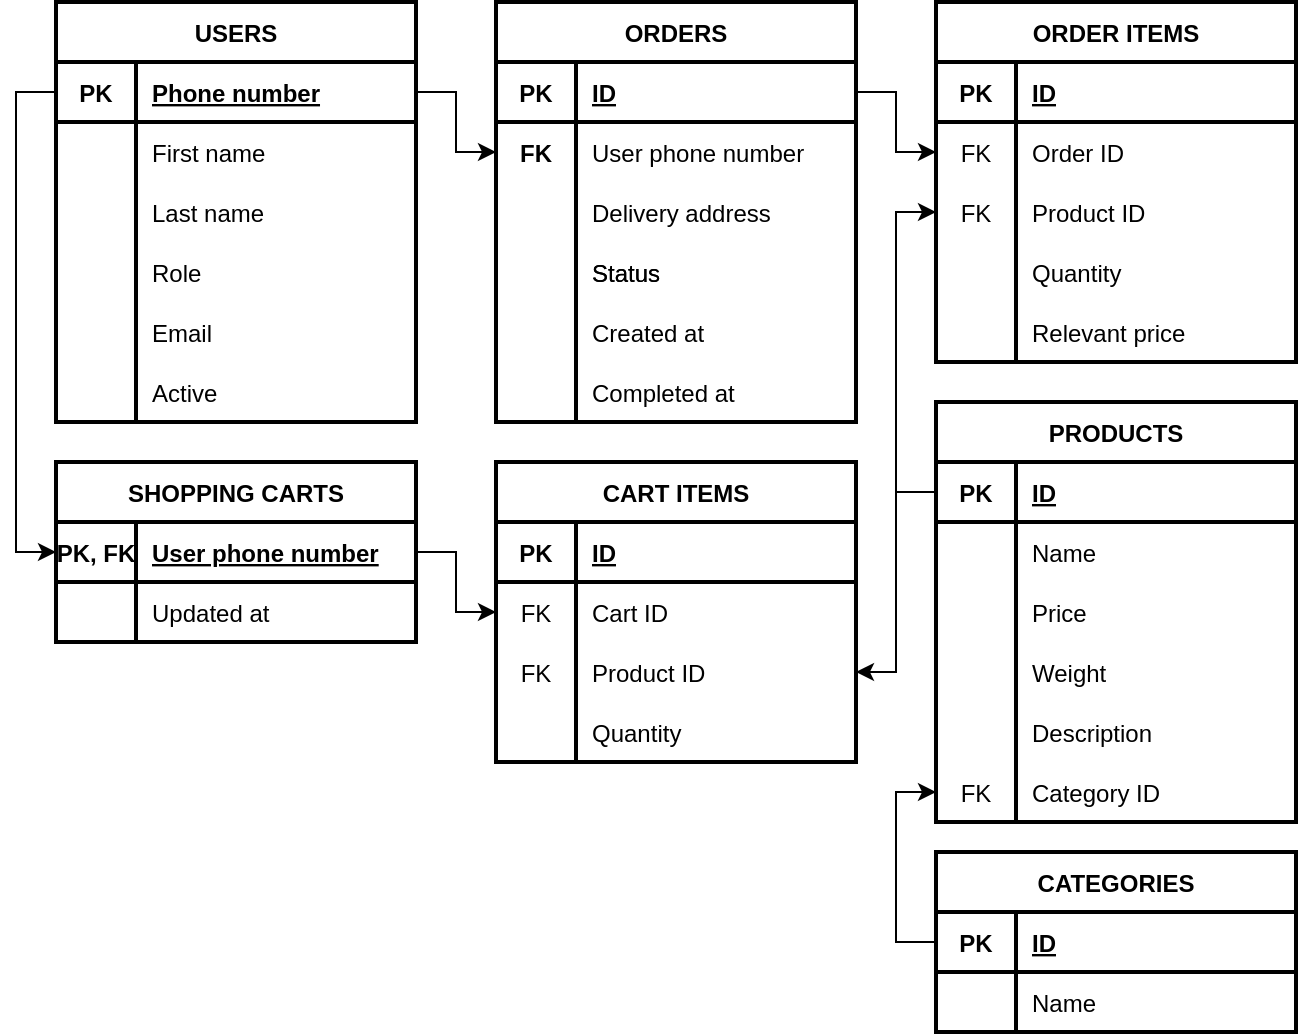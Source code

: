 <mxfile version="25.0.3">
  <diagram id="C5RBs43oDa-KdzZeNtuy" name="Page-1">
    <mxGraphModel dx="1151" dy="603" grid="1" gridSize="10" guides="1" tooltips="1" connect="1" arrows="1" fold="1" page="1" pageScale="1" pageWidth="827" pageHeight="1169" math="0" shadow="0">
      <root>
        <mxCell id="WIyWlLk6GJQsqaUBKTNV-0" />
        <mxCell id="WIyWlLk6GJQsqaUBKTNV-1" parent="WIyWlLk6GJQsqaUBKTNV-0" />
        <mxCell id="_5RlI04zZGL5VKIlN3W0-63" value="PRODUCTS" style="shape=table;startSize=30;container=1;collapsible=1;childLayout=tableLayout;fixedRows=1;rowLines=0;fontStyle=1;align=center;resizeLast=1;strokeWidth=2;" parent="WIyWlLk6GJQsqaUBKTNV-1" vertex="1">
          <mxGeometry x="540" y="360" width="180" height="210" as="geometry" />
        </mxCell>
        <mxCell id="_5RlI04zZGL5VKIlN3W0-64" value="" style="shape=tableRow;horizontal=0;startSize=0;swimlaneHead=0;swimlaneBody=0;fillColor=none;collapsible=0;dropTarget=0;points=[[0,0.5],[1,0.5]];portConstraint=eastwest;top=0;left=0;right=0;bottom=1;strokeWidth=2;" parent="_5RlI04zZGL5VKIlN3W0-63" vertex="1">
          <mxGeometry y="30" width="180" height="30" as="geometry" />
        </mxCell>
        <mxCell id="_5RlI04zZGL5VKIlN3W0-65" value="PK" style="shape=partialRectangle;connectable=0;fillColor=none;top=0;left=0;bottom=0;right=0;fontStyle=1;overflow=hidden;strokeWidth=2;" parent="_5RlI04zZGL5VKIlN3W0-64" vertex="1">
          <mxGeometry width="40" height="30" as="geometry">
            <mxRectangle width="40" height="30" as="alternateBounds" />
          </mxGeometry>
        </mxCell>
        <mxCell id="_5RlI04zZGL5VKIlN3W0-66" value="ID" style="shape=partialRectangle;connectable=0;fillColor=none;top=0;left=0;bottom=0;right=0;align=left;spacingLeft=6;fontStyle=5;overflow=hidden;strokeWidth=2;" parent="_5RlI04zZGL5VKIlN3W0-64" vertex="1">
          <mxGeometry x="40" width="140" height="30" as="geometry">
            <mxRectangle width="140" height="30" as="alternateBounds" />
          </mxGeometry>
        </mxCell>
        <mxCell id="_5RlI04zZGL5VKIlN3W0-67" value="" style="shape=tableRow;horizontal=0;startSize=0;swimlaneHead=0;swimlaneBody=0;fillColor=none;collapsible=0;dropTarget=0;points=[[0,0.5],[1,0.5]];portConstraint=eastwest;top=0;left=0;right=0;bottom=0;strokeWidth=2;" parent="_5RlI04zZGL5VKIlN3W0-63" vertex="1">
          <mxGeometry y="60" width="180" height="30" as="geometry" />
        </mxCell>
        <mxCell id="_5RlI04zZGL5VKIlN3W0-68" value="" style="shape=partialRectangle;connectable=0;fillColor=none;top=0;left=0;bottom=0;right=0;editable=1;overflow=hidden;strokeWidth=2;" parent="_5RlI04zZGL5VKIlN3W0-67" vertex="1">
          <mxGeometry width="40" height="30" as="geometry">
            <mxRectangle width="40" height="30" as="alternateBounds" />
          </mxGeometry>
        </mxCell>
        <mxCell id="_5RlI04zZGL5VKIlN3W0-69" value="Name" style="shape=partialRectangle;connectable=0;fillColor=none;top=0;left=0;bottom=0;right=0;align=left;spacingLeft=6;overflow=hidden;strokeWidth=2;" parent="_5RlI04zZGL5VKIlN3W0-67" vertex="1">
          <mxGeometry x="40" width="140" height="30" as="geometry">
            <mxRectangle width="140" height="30" as="alternateBounds" />
          </mxGeometry>
        </mxCell>
        <mxCell id="_5RlI04zZGL5VKIlN3W0-70" value="" style="shape=tableRow;horizontal=0;startSize=0;swimlaneHead=0;swimlaneBody=0;fillColor=none;collapsible=0;dropTarget=0;points=[[0,0.5],[1,0.5]];portConstraint=eastwest;top=0;left=0;right=0;bottom=0;strokeWidth=2;" parent="_5RlI04zZGL5VKIlN3W0-63" vertex="1">
          <mxGeometry y="90" width="180" height="30" as="geometry" />
        </mxCell>
        <mxCell id="_5RlI04zZGL5VKIlN3W0-71" value="" style="shape=partialRectangle;connectable=0;fillColor=none;top=0;left=0;bottom=0;right=0;editable=1;overflow=hidden;strokeWidth=2;" parent="_5RlI04zZGL5VKIlN3W0-70" vertex="1">
          <mxGeometry width="40" height="30" as="geometry">
            <mxRectangle width="40" height="30" as="alternateBounds" />
          </mxGeometry>
        </mxCell>
        <mxCell id="_5RlI04zZGL5VKIlN3W0-72" value="Price" style="shape=partialRectangle;connectable=0;fillColor=none;top=0;left=0;bottom=0;right=0;align=left;spacingLeft=6;overflow=hidden;strokeWidth=2;" parent="_5RlI04zZGL5VKIlN3W0-70" vertex="1">
          <mxGeometry x="40" width="140" height="30" as="geometry">
            <mxRectangle width="140" height="30" as="alternateBounds" />
          </mxGeometry>
        </mxCell>
        <mxCell id="_5RlI04zZGL5VKIlN3W0-73" value="" style="shape=tableRow;horizontal=0;startSize=0;swimlaneHead=0;swimlaneBody=0;fillColor=none;collapsible=0;dropTarget=0;points=[[0,0.5],[1,0.5]];portConstraint=eastwest;top=0;left=0;right=0;bottom=0;strokeWidth=2;" parent="_5RlI04zZGL5VKIlN3W0-63" vertex="1">
          <mxGeometry y="120" width="180" height="30" as="geometry" />
        </mxCell>
        <mxCell id="_5RlI04zZGL5VKIlN3W0-74" value="" style="shape=partialRectangle;connectable=0;fillColor=none;top=0;left=0;bottom=0;right=0;editable=1;overflow=hidden;strokeWidth=2;" parent="_5RlI04zZGL5VKIlN3W0-73" vertex="1">
          <mxGeometry width="40" height="30" as="geometry">
            <mxRectangle width="40" height="30" as="alternateBounds" />
          </mxGeometry>
        </mxCell>
        <mxCell id="_5RlI04zZGL5VKIlN3W0-75" value="Weight" style="shape=partialRectangle;connectable=0;fillColor=none;top=0;left=0;bottom=0;right=0;align=left;spacingLeft=6;overflow=hidden;strokeWidth=2;" parent="_5RlI04zZGL5VKIlN3W0-73" vertex="1">
          <mxGeometry x="40" width="140" height="30" as="geometry">
            <mxRectangle width="140" height="30" as="alternateBounds" />
          </mxGeometry>
        </mxCell>
        <mxCell id="uoMAQ2zKJHf2iqzZftDu-25" value="" style="shape=tableRow;horizontal=0;startSize=0;swimlaneHead=0;swimlaneBody=0;fillColor=none;collapsible=0;dropTarget=0;points=[[0,0.5],[1,0.5]];portConstraint=eastwest;top=0;left=0;right=0;bottom=0;strokeWidth=2;" vertex="1" parent="_5RlI04zZGL5VKIlN3W0-63">
          <mxGeometry y="150" width="180" height="30" as="geometry" />
        </mxCell>
        <mxCell id="uoMAQ2zKJHf2iqzZftDu-26" value="" style="shape=partialRectangle;connectable=0;fillColor=none;top=0;left=0;bottom=0;right=0;editable=1;overflow=hidden;strokeWidth=2;" vertex="1" parent="uoMAQ2zKJHf2iqzZftDu-25">
          <mxGeometry width="40" height="30" as="geometry">
            <mxRectangle width="40" height="30" as="alternateBounds" />
          </mxGeometry>
        </mxCell>
        <mxCell id="uoMAQ2zKJHf2iqzZftDu-27" value="Description" style="shape=partialRectangle;connectable=0;fillColor=none;top=0;left=0;bottom=0;right=0;align=left;spacingLeft=6;overflow=hidden;strokeWidth=2;" vertex="1" parent="uoMAQ2zKJHf2iqzZftDu-25">
          <mxGeometry x="40" width="140" height="30" as="geometry">
            <mxRectangle width="140" height="30" as="alternateBounds" />
          </mxGeometry>
        </mxCell>
        <mxCell id="uoMAQ2zKJHf2iqzZftDu-28" value="" style="shape=tableRow;horizontal=0;startSize=0;swimlaneHead=0;swimlaneBody=0;fillColor=none;collapsible=0;dropTarget=0;points=[[0,0.5],[1,0.5]];portConstraint=eastwest;top=0;left=0;right=0;bottom=0;strokeWidth=2;" vertex="1" parent="_5RlI04zZGL5VKIlN3W0-63">
          <mxGeometry y="180" width="180" height="30" as="geometry" />
        </mxCell>
        <mxCell id="uoMAQ2zKJHf2iqzZftDu-29" value="FK" style="shape=partialRectangle;connectable=0;fillColor=none;top=0;left=0;bottom=0;right=0;editable=1;overflow=hidden;strokeWidth=2;" vertex="1" parent="uoMAQ2zKJHf2iqzZftDu-28">
          <mxGeometry width="40" height="30" as="geometry">
            <mxRectangle width="40" height="30" as="alternateBounds" />
          </mxGeometry>
        </mxCell>
        <mxCell id="uoMAQ2zKJHf2iqzZftDu-30" value="Category ID" style="shape=partialRectangle;connectable=0;fillColor=none;top=0;left=0;bottom=0;right=0;align=left;spacingLeft=6;overflow=hidden;strokeWidth=2;" vertex="1" parent="uoMAQ2zKJHf2iqzZftDu-28">
          <mxGeometry x="40" width="140" height="30" as="geometry">
            <mxRectangle width="140" height="30" as="alternateBounds" />
          </mxGeometry>
        </mxCell>
        <mxCell id="_5RlI04zZGL5VKIlN3W0-86" value="USERS" style="shape=table;startSize=30;container=1;collapsible=1;childLayout=tableLayout;fixedRows=1;rowLines=0;fontStyle=1;align=center;resizeLast=1;strokeWidth=2;" parent="WIyWlLk6GJQsqaUBKTNV-1" vertex="1">
          <mxGeometry x="100" y="160" width="180" height="210" as="geometry" />
        </mxCell>
        <mxCell id="_5RlI04zZGL5VKIlN3W0-87" value="" style="shape=tableRow;horizontal=0;startSize=0;swimlaneHead=0;swimlaneBody=0;fillColor=none;collapsible=0;dropTarget=0;points=[[0,0.5],[1,0.5]];portConstraint=eastwest;top=0;left=0;right=0;bottom=1;strokeWidth=2;" parent="_5RlI04zZGL5VKIlN3W0-86" vertex="1">
          <mxGeometry y="30" width="180" height="30" as="geometry" />
        </mxCell>
        <mxCell id="_5RlI04zZGL5VKIlN3W0-88" value="PK" style="shape=partialRectangle;connectable=0;fillColor=none;top=0;left=0;bottom=0;right=0;fontStyle=1;overflow=hidden;strokeWidth=2;" parent="_5RlI04zZGL5VKIlN3W0-87" vertex="1">
          <mxGeometry width="40" height="30" as="geometry">
            <mxRectangle width="40" height="30" as="alternateBounds" />
          </mxGeometry>
        </mxCell>
        <mxCell id="_5RlI04zZGL5VKIlN3W0-89" value="Phone number" style="shape=partialRectangle;connectable=0;fillColor=none;top=0;left=0;bottom=0;right=0;align=left;spacingLeft=6;fontStyle=5;overflow=hidden;strokeWidth=2;" parent="_5RlI04zZGL5VKIlN3W0-87" vertex="1">
          <mxGeometry x="40" width="140" height="30" as="geometry">
            <mxRectangle width="140" height="30" as="alternateBounds" />
          </mxGeometry>
        </mxCell>
        <mxCell id="_5RlI04zZGL5VKIlN3W0-90" value="" style="shape=tableRow;horizontal=0;startSize=0;swimlaneHead=0;swimlaneBody=0;fillColor=none;collapsible=0;dropTarget=0;points=[[0,0.5],[1,0.5]];portConstraint=eastwest;top=0;left=0;right=0;bottom=0;strokeWidth=2;" parent="_5RlI04zZGL5VKIlN3W0-86" vertex="1">
          <mxGeometry y="60" width="180" height="30" as="geometry" />
        </mxCell>
        <mxCell id="_5RlI04zZGL5VKIlN3W0-91" value="" style="shape=partialRectangle;connectable=0;fillColor=none;top=0;left=0;bottom=0;right=0;editable=1;overflow=hidden;strokeWidth=2;" parent="_5RlI04zZGL5VKIlN3W0-90" vertex="1">
          <mxGeometry width="40" height="30" as="geometry">
            <mxRectangle width="40" height="30" as="alternateBounds" />
          </mxGeometry>
        </mxCell>
        <mxCell id="_5RlI04zZGL5VKIlN3W0-92" value="First name" style="shape=partialRectangle;connectable=0;fillColor=none;top=0;left=0;bottom=0;right=0;align=left;spacingLeft=6;overflow=hidden;strokeWidth=2;" parent="_5RlI04zZGL5VKIlN3W0-90" vertex="1">
          <mxGeometry x="40" width="140" height="30" as="geometry">
            <mxRectangle width="140" height="30" as="alternateBounds" />
          </mxGeometry>
        </mxCell>
        <mxCell id="_5RlI04zZGL5VKIlN3W0-93" value="" style="shape=tableRow;horizontal=0;startSize=0;swimlaneHead=0;swimlaneBody=0;fillColor=none;collapsible=0;dropTarget=0;points=[[0,0.5],[1,0.5]];portConstraint=eastwest;top=0;left=0;right=0;bottom=0;strokeWidth=2;" parent="_5RlI04zZGL5VKIlN3W0-86" vertex="1">
          <mxGeometry y="90" width="180" height="30" as="geometry" />
        </mxCell>
        <mxCell id="_5RlI04zZGL5VKIlN3W0-94" value="" style="shape=partialRectangle;connectable=0;fillColor=none;top=0;left=0;bottom=0;right=0;editable=1;overflow=hidden;strokeWidth=2;" parent="_5RlI04zZGL5VKIlN3W0-93" vertex="1">
          <mxGeometry width="40" height="30" as="geometry">
            <mxRectangle width="40" height="30" as="alternateBounds" />
          </mxGeometry>
        </mxCell>
        <mxCell id="_5RlI04zZGL5VKIlN3W0-95" value="Last name" style="shape=partialRectangle;connectable=0;fillColor=none;top=0;left=0;bottom=0;right=0;align=left;spacingLeft=6;overflow=hidden;strokeWidth=2;" parent="_5RlI04zZGL5VKIlN3W0-93" vertex="1">
          <mxGeometry x="40" width="140" height="30" as="geometry">
            <mxRectangle width="140" height="30" as="alternateBounds" />
          </mxGeometry>
        </mxCell>
        <mxCell id="_5RlI04zZGL5VKIlN3W0-119" value="" style="shape=tableRow;horizontal=0;startSize=0;swimlaneHead=0;swimlaneBody=0;fillColor=none;collapsible=0;dropTarget=0;points=[[0,0.5],[1,0.5]];portConstraint=eastwest;top=0;left=0;right=0;bottom=0;strokeWidth=2;" parent="_5RlI04zZGL5VKIlN3W0-86" vertex="1">
          <mxGeometry y="120" width="180" height="30" as="geometry" />
        </mxCell>
        <mxCell id="_5RlI04zZGL5VKIlN3W0-120" value="" style="shape=partialRectangle;connectable=0;fillColor=none;top=0;left=0;bottom=0;right=0;editable=1;overflow=hidden;strokeWidth=2;" parent="_5RlI04zZGL5VKIlN3W0-119" vertex="1">
          <mxGeometry width="40" height="30" as="geometry">
            <mxRectangle width="40" height="30" as="alternateBounds" />
          </mxGeometry>
        </mxCell>
        <mxCell id="_5RlI04zZGL5VKIlN3W0-121" value="Role" style="shape=partialRectangle;connectable=0;fillColor=none;top=0;left=0;bottom=0;right=0;align=left;spacingLeft=6;overflow=hidden;strokeWidth=2;" parent="_5RlI04zZGL5VKIlN3W0-119" vertex="1">
          <mxGeometry x="40" width="140" height="30" as="geometry">
            <mxRectangle width="140" height="30" as="alternateBounds" />
          </mxGeometry>
        </mxCell>
        <mxCell id="uoMAQ2zKJHf2iqzZftDu-0" value="" style="shape=tableRow;horizontal=0;startSize=0;swimlaneHead=0;swimlaneBody=0;fillColor=none;collapsible=0;dropTarget=0;points=[[0,0.5],[1,0.5]];portConstraint=eastwest;top=0;left=0;right=0;bottom=0;strokeWidth=2;" vertex="1" parent="_5RlI04zZGL5VKIlN3W0-86">
          <mxGeometry y="150" width="180" height="30" as="geometry" />
        </mxCell>
        <mxCell id="uoMAQ2zKJHf2iqzZftDu-1" value="" style="shape=partialRectangle;connectable=0;fillColor=none;top=0;left=0;bottom=0;right=0;editable=1;overflow=hidden;strokeWidth=2;" vertex="1" parent="uoMAQ2zKJHf2iqzZftDu-0">
          <mxGeometry width="40" height="30" as="geometry">
            <mxRectangle width="40" height="30" as="alternateBounds" />
          </mxGeometry>
        </mxCell>
        <mxCell id="uoMAQ2zKJHf2iqzZftDu-2" value="Email" style="shape=partialRectangle;connectable=0;fillColor=none;top=0;left=0;bottom=0;right=0;align=left;spacingLeft=6;overflow=hidden;strokeWidth=2;" vertex="1" parent="uoMAQ2zKJHf2iqzZftDu-0">
          <mxGeometry x="40" width="140" height="30" as="geometry">
            <mxRectangle width="140" height="30" as="alternateBounds" />
          </mxGeometry>
        </mxCell>
        <mxCell id="uoMAQ2zKJHf2iqzZftDu-74" value="" style="shape=tableRow;horizontal=0;startSize=0;swimlaneHead=0;swimlaneBody=0;fillColor=none;collapsible=0;dropTarget=0;points=[[0,0.5],[1,0.5]];portConstraint=eastwest;top=0;left=0;right=0;bottom=0;strokeWidth=2;" vertex="1" parent="_5RlI04zZGL5VKIlN3W0-86">
          <mxGeometry y="180" width="180" height="30" as="geometry" />
        </mxCell>
        <mxCell id="uoMAQ2zKJHf2iqzZftDu-75" value="" style="shape=partialRectangle;connectable=0;fillColor=none;top=0;left=0;bottom=0;right=0;editable=1;overflow=hidden;strokeWidth=2;" vertex="1" parent="uoMAQ2zKJHf2iqzZftDu-74">
          <mxGeometry width="40" height="30" as="geometry">
            <mxRectangle width="40" height="30" as="alternateBounds" />
          </mxGeometry>
        </mxCell>
        <mxCell id="uoMAQ2zKJHf2iqzZftDu-76" value="Active" style="shape=partialRectangle;connectable=0;fillColor=none;top=0;left=0;bottom=0;right=0;align=left;spacingLeft=6;overflow=hidden;strokeWidth=2;" vertex="1" parent="uoMAQ2zKJHf2iqzZftDu-74">
          <mxGeometry x="40" width="140" height="30" as="geometry">
            <mxRectangle width="140" height="30" as="alternateBounds" />
          </mxGeometry>
        </mxCell>
        <mxCell id="_5RlI04zZGL5VKIlN3W0-214" value="ORDERS" style="shape=table;startSize=30;container=1;collapsible=1;childLayout=tableLayout;fixedRows=1;rowLines=0;fontStyle=1;align=center;resizeLast=1;strokeWidth=2;" parent="WIyWlLk6GJQsqaUBKTNV-1" vertex="1">
          <mxGeometry x="320" y="160" width="180.0" height="210" as="geometry" />
        </mxCell>
        <mxCell id="_5RlI04zZGL5VKIlN3W0-215" value="" style="shape=tableRow;horizontal=0;startSize=0;swimlaneHead=0;swimlaneBody=0;fillColor=none;collapsible=0;dropTarget=0;points=[[0,0.5],[1,0.5]];portConstraint=eastwest;top=0;left=0;right=0;bottom=1;strokeWidth=2;" parent="_5RlI04zZGL5VKIlN3W0-214" vertex="1">
          <mxGeometry y="30" width="180.0" height="30" as="geometry" />
        </mxCell>
        <mxCell id="_5RlI04zZGL5VKIlN3W0-216" value="PK" style="shape=partialRectangle;connectable=0;fillColor=none;top=0;left=0;bottom=0;right=0;fontStyle=1;overflow=hidden;strokeWidth=2;" parent="_5RlI04zZGL5VKIlN3W0-215" vertex="1">
          <mxGeometry width="40" height="30" as="geometry">
            <mxRectangle width="40" height="30" as="alternateBounds" />
          </mxGeometry>
        </mxCell>
        <mxCell id="_5RlI04zZGL5VKIlN3W0-217" value="ID" style="shape=partialRectangle;connectable=0;fillColor=none;top=0;left=0;bottom=0;right=0;align=left;spacingLeft=6;fontStyle=5;overflow=hidden;strokeWidth=2;" parent="_5RlI04zZGL5VKIlN3W0-215" vertex="1">
          <mxGeometry x="40" width="140.0" height="30" as="geometry">
            <mxRectangle width="140.0" height="30" as="alternateBounds" />
          </mxGeometry>
        </mxCell>
        <mxCell id="_5RlI04zZGL5VKIlN3W0-221" value="" style="shape=tableRow;horizontal=0;startSize=0;swimlaneHead=0;swimlaneBody=0;fillColor=none;collapsible=0;dropTarget=0;points=[[0,0.5],[1,0.5]];portConstraint=eastwest;top=0;left=0;right=0;bottom=0;strokeWidth=2;" parent="_5RlI04zZGL5VKIlN3W0-214" vertex="1">
          <mxGeometry y="60" width="180.0" height="30" as="geometry" />
        </mxCell>
        <mxCell id="_5RlI04zZGL5VKIlN3W0-222" value="FK" style="shape=partialRectangle;connectable=0;fillColor=none;top=0;left=0;bottom=0;right=0;editable=1;overflow=hidden;strokeWidth=2;fontStyle=1" parent="_5RlI04zZGL5VKIlN3W0-221" vertex="1">
          <mxGeometry width="40" height="30" as="geometry">
            <mxRectangle width="40" height="30" as="alternateBounds" />
          </mxGeometry>
        </mxCell>
        <mxCell id="_5RlI04zZGL5VKIlN3W0-223" value="User phone number" style="shape=partialRectangle;connectable=0;fillColor=none;top=0;left=0;bottom=0;right=0;align=left;spacingLeft=6;overflow=hidden;strokeWidth=2;" parent="_5RlI04zZGL5VKIlN3W0-221" vertex="1">
          <mxGeometry x="40" width="140.0" height="30" as="geometry">
            <mxRectangle width="140.0" height="30" as="alternateBounds" />
          </mxGeometry>
        </mxCell>
        <mxCell id="uoMAQ2zKJHf2iqzZftDu-13" value="" style="shape=tableRow;horizontal=0;startSize=0;swimlaneHead=0;swimlaneBody=0;fillColor=none;collapsible=0;dropTarget=0;points=[[0,0.5],[1,0.5]];portConstraint=eastwest;top=0;left=0;right=0;bottom=0;strokeWidth=2;" vertex="1" parent="_5RlI04zZGL5VKIlN3W0-214">
          <mxGeometry y="90" width="180.0" height="30" as="geometry" />
        </mxCell>
        <mxCell id="uoMAQ2zKJHf2iqzZftDu-14" value="" style="shape=partialRectangle;connectable=0;fillColor=none;top=0;left=0;bottom=0;right=0;editable=1;overflow=hidden;strokeWidth=2;fontStyle=1" vertex="1" parent="uoMAQ2zKJHf2iqzZftDu-13">
          <mxGeometry width="40" height="30" as="geometry">
            <mxRectangle width="40" height="30" as="alternateBounds" />
          </mxGeometry>
        </mxCell>
        <mxCell id="uoMAQ2zKJHf2iqzZftDu-15" value="Delivery address" style="shape=partialRectangle;connectable=0;fillColor=none;top=0;left=0;bottom=0;right=0;align=left;spacingLeft=6;overflow=hidden;strokeWidth=2;" vertex="1" parent="uoMAQ2zKJHf2iqzZftDu-13">
          <mxGeometry x="40" width="140.0" height="30" as="geometry">
            <mxRectangle width="140.0" height="30" as="alternateBounds" />
          </mxGeometry>
        </mxCell>
        <mxCell id="uoMAQ2zKJHf2iqzZftDu-19" value="" style="shape=tableRow;horizontal=0;startSize=0;swimlaneHead=0;swimlaneBody=0;fillColor=none;collapsible=0;dropTarget=0;points=[[0,0.5],[1,0.5]];portConstraint=eastwest;top=0;left=0;right=0;bottom=0;strokeWidth=2;" vertex="1" parent="_5RlI04zZGL5VKIlN3W0-214">
          <mxGeometry y="120" width="180.0" height="30" as="geometry" />
        </mxCell>
        <mxCell id="uoMAQ2zKJHf2iqzZftDu-20" value="" style="shape=partialRectangle;connectable=0;fillColor=none;top=0;left=0;bottom=0;right=0;editable=1;overflow=hidden;strokeWidth=2;fontStyle=1" vertex="1" parent="uoMAQ2zKJHf2iqzZftDu-19">
          <mxGeometry width="40" height="30" as="geometry">
            <mxRectangle width="40" height="30" as="alternateBounds" />
          </mxGeometry>
        </mxCell>
        <mxCell id="uoMAQ2zKJHf2iqzZftDu-21" value="Status" style="shape=partialRectangle;connectable=0;fillColor=none;top=0;left=0;bottom=0;right=0;align=left;spacingLeft=6;overflow=hidden;strokeWidth=2;" vertex="1" parent="uoMAQ2zKJHf2iqzZftDu-19">
          <mxGeometry x="40" width="140.0" height="30" as="geometry">
            <mxRectangle width="140.0" height="30" as="alternateBounds" />
          </mxGeometry>
        </mxCell>
        <mxCell id="uoMAQ2zKJHf2iqzZftDu-22" value="" style="shape=tableRow;horizontal=0;startSize=0;swimlaneHead=0;swimlaneBody=0;fillColor=none;collapsible=0;dropTarget=0;points=[[0,0.5],[1,0.5]];portConstraint=eastwest;top=0;left=0;right=0;bottom=0;strokeWidth=2;" vertex="1" parent="_5RlI04zZGL5VKIlN3W0-214">
          <mxGeometry y="150" width="180.0" height="30" as="geometry" />
        </mxCell>
        <mxCell id="uoMAQ2zKJHf2iqzZftDu-23" value="" style="shape=partialRectangle;connectable=0;fillColor=none;top=0;left=0;bottom=0;right=0;editable=1;overflow=hidden;strokeWidth=2;fontStyle=1" vertex="1" parent="uoMAQ2zKJHf2iqzZftDu-22">
          <mxGeometry width="40" height="30" as="geometry">
            <mxRectangle width="40" height="30" as="alternateBounds" />
          </mxGeometry>
        </mxCell>
        <mxCell id="uoMAQ2zKJHf2iqzZftDu-24" value="Created at" style="shape=partialRectangle;connectable=0;fillColor=none;top=0;left=0;bottom=0;right=0;align=left;spacingLeft=6;overflow=hidden;strokeWidth=2;" vertex="1" parent="uoMAQ2zKJHf2iqzZftDu-22">
          <mxGeometry x="40" width="140.0" height="30" as="geometry">
            <mxRectangle width="140.0" height="30" as="alternateBounds" />
          </mxGeometry>
        </mxCell>
        <mxCell id="uoMAQ2zKJHf2iqzZftDu-32" value="" style="shape=tableRow;horizontal=0;startSize=0;swimlaneHead=0;swimlaneBody=0;fillColor=none;collapsible=0;dropTarget=0;points=[[0,0.5],[1,0.5]];portConstraint=eastwest;top=0;left=0;right=0;bottom=0;strokeWidth=2;" vertex="1" parent="_5RlI04zZGL5VKIlN3W0-214">
          <mxGeometry y="180" width="180.0" height="30" as="geometry" />
        </mxCell>
        <mxCell id="uoMAQ2zKJHf2iqzZftDu-33" value="" style="shape=partialRectangle;connectable=0;fillColor=none;top=0;left=0;bottom=0;right=0;editable=1;overflow=hidden;strokeWidth=2;fontStyle=1" vertex="1" parent="uoMAQ2zKJHf2iqzZftDu-32">
          <mxGeometry width="40" height="30" as="geometry">
            <mxRectangle width="40" height="30" as="alternateBounds" />
          </mxGeometry>
        </mxCell>
        <mxCell id="uoMAQ2zKJHf2iqzZftDu-34" value="Completed at" style="shape=partialRectangle;connectable=0;fillColor=none;top=0;left=0;bottom=0;right=0;align=left;spacingLeft=6;overflow=hidden;strokeWidth=2;" vertex="1" parent="uoMAQ2zKJHf2iqzZftDu-32">
          <mxGeometry x="40" width="140.0" height="30" as="geometry">
            <mxRectangle width="140.0" height="30" as="alternateBounds" />
          </mxGeometry>
        </mxCell>
        <mxCell id="_5RlI04zZGL5VKIlN3W0-224" value="CATEGORIES" style="shape=table;startSize=30;container=1;collapsible=1;childLayout=tableLayout;fixedRows=1;rowLines=0;fontStyle=1;align=center;resizeLast=1;strokeWidth=2;" parent="WIyWlLk6GJQsqaUBKTNV-1" vertex="1">
          <mxGeometry x="540" y="585" width="180" height="90" as="geometry" />
        </mxCell>
        <mxCell id="_5RlI04zZGL5VKIlN3W0-225" value="" style="shape=tableRow;horizontal=0;startSize=0;swimlaneHead=0;swimlaneBody=0;fillColor=none;collapsible=0;dropTarget=0;points=[[0,0.5],[1,0.5]];portConstraint=eastwest;top=0;left=0;right=0;bottom=1;strokeWidth=2;" parent="_5RlI04zZGL5VKIlN3W0-224" vertex="1">
          <mxGeometry y="30" width="180" height="30" as="geometry" />
        </mxCell>
        <mxCell id="_5RlI04zZGL5VKIlN3W0-226" value="PK" style="shape=partialRectangle;connectable=0;fillColor=none;top=0;left=0;bottom=0;right=0;fontStyle=1;overflow=hidden;strokeWidth=2;" parent="_5RlI04zZGL5VKIlN3W0-225" vertex="1">
          <mxGeometry width="40" height="30" as="geometry">
            <mxRectangle width="40" height="30" as="alternateBounds" />
          </mxGeometry>
        </mxCell>
        <mxCell id="_5RlI04zZGL5VKIlN3W0-227" value="ID" style="shape=partialRectangle;connectable=0;fillColor=none;top=0;left=0;bottom=0;right=0;align=left;spacingLeft=6;fontStyle=5;overflow=hidden;strokeWidth=2;" parent="_5RlI04zZGL5VKIlN3W0-225" vertex="1">
          <mxGeometry x="40" width="140" height="30" as="geometry">
            <mxRectangle width="140" height="30" as="alternateBounds" />
          </mxGeometry>
        </mxCell>
        <mxCell id="_5RlI04zZGL5VKIlN3W0-228" value="" style="shape=tableRow;horizontal=0;startSize=0;swimlaneHead=0;swimlaneBody=0;fillColor=none;collapsible=0;dropTarget=0;points=[[0,0.5],[1,0.5]];portConstraint=eastwest;top=0;left=0;right=0;bottom=0;strokeWidth=2;" parent="_5RlI04zZGL5VKIlN3W0-224" vertex="1">
          <mxGeometry y="60" width="180" height="30" as="geometry" />
        </mxCell>
        <mxCell id="_5RlI04zZGL5VKIlN3W0-229" value="" style="shape=partialRectangle;connectable=0;fillColor=none;top=0;left=0;bottom=0;right=0;editable=1;overflow=hidden;strokeWidth=2;" parent="_5RlI04zZGL5VKIlN3W0-228" vertex="1">
          <mxGeometry width="40" height="30" as="geometry">
            <mxRectangle width="40" height="30" as="alternateBounds" />
          </mxGeometry>
        </mxCell>
        <mxCell id="_5RlI04zZGL5VKIlN3W0-230" value="Name" style="shape=partialRectangle;connectable=0;fillColor=none;top=0;left=0;bottom=0;right=0;align=left;spacingLeft=6;overflow=hidden;strokeWidth=2;" parent="_5RlI04zZGL5VKIlN3W0-228" vertex="1">
          <mxGeometry x="40" width="140" height="30" as="geometry">
            <mxRectangle width="140" height="30" as="alternateBounds" />
          </mxGeometry>
        </mxCell>
        <mxCell id="uoMAQ2zKJHf2iqzZftDu-35" value="SHOPPING CARTS" style="shape=table;startSize=30;container=1;collapsible=1;childLayout=tableLayout;fixedRows=1;rowLines=0;fontStyle=1;align=center;resizeLast=1;strokeWidth=2;" vertex="1" parent="WIyWlLk6GJQsqaUBKTNV-1">
          <mxGeometry x="100" y="390" width="180.0" height="90" as="geometry" />
        </mxCell>
        <mxCell id="uoMAQ2zKJHf2iqzZftDu-36" value="" style="shape=tableRow;horizontal=0;startSize=0;swimlaneHead=0;swimlaneBody=0;fillColor=none;collapsible=0;dropTarget=0;points=[[0,0.5],[1,0.5]];portConstraint=eastwest;top=0;left=0;right=0;bottom=1;strokeWidth=2;" vertex="1" parent="uoMAQ2zKJHf2iqzZftDu-35">
          <mxGeometry y="30" width="180.0" height="30" as="geometry" />
        </mxCell>
        <mxCell id="uoMAQ2zKJHf2iqzZftDu-37" value="PK, FK" style="shape=partialRectangle;connectable=0;fillColor=none;top=0;left=0;bottom=0;right=0;fontStyle=1;overflow=hidden;strokeWidth=2;" vertex="1" parent="uoMAQ2zKJHf2iqzZftDu-36">
          <mxGeometry width="40" height="30" as="geometry">
            <mxRectangle width="40" height="30" as="alternateBounds" />
          </mxGeometry>
        </mxCell>
        <mxCell id="uoMAQ2zKJHf2iqzZftDu-38" value="User phone number" style="shape=partialRectangle;connectable=0;fillColor=none;top=0;left=0;bottom=0;right=0;align=left;spacingLeft=6;fontStyle=5;overflow=hidden;strokeWidth=2;" vertex="1" parent="uoMAQ2zKJHf2iqzZftDu-36">
          <mxGeometry x="40" width="140.0" height="30" as="geometry">
            <mxRectangle width="140.0" height="30" as="alternateBounds" />
          </mxGeometry>
        </mxCell>
        <mxCell id="uoMAQ2zKJHf2iqzZftDu-45" value="" style="shape=tableRow;horizontal=0;startSize=0;swimlaneHead=0;swimlaneBody=0;fillColor=none;collapsible=0;dropTarget=0;points=[[0,0.5],[1,0.5]];portConstraint=eastwest;top=0;left=0;right=0;bottom=0;strokeWidth=2;" vertex="1" parent="uoMAQ2zKJHf2iqzZftDu-35">
          <mxGeometry y="60" width="180.0" height="30" as="geometry" />
        </mxCell>
        <mxCell id="uoMAQ2zKJHf2iqzZftDu-46" value="" style="shape=partialRectangle;connectable=0;fillColor=none;top=0;left=0;bottom=0;right=0;editable=1;overflow=hidden;strokeWidth=2;fontStyle=1" vertex="1" parent="uoMAQ2zKJHf2iqzZftDu-45">
          <mxGeometry width="40" height="30" as="geometry">
            <mxRectangle width="40" height="30" as="alternateBounds" />
          </mxGeometry>
        </mxCell>
        <mxCell id="uoMAQ2zKJHf2iqzZftDu-47" value="Updated at" style="shape=partialRectangle;connectable=0;fillColor=none;top=0;left=0;bottom=0;right=0;align=left;spacingLeft=6;overflow=hidden;strokeWidth=2;" vertex="1" parent="uoMAQ2zKJHf2iqzZftDu-45">
          <mxGeometry x="40" width="140.0" height="30" as="geometry">
            <mxRectangle width="140.0" height="30" as="alternateBounds" />
          </mxGeometry>
        </mxCell>
        <mxCell id="uoMAQ2zKJHf2iqzZftDu-67" value="" style="endArrow=classic;html=1;rounded=0;exitX=1;exitY=0.5;exitDx=0;exitDy=0;entryX=0;entryY=0.5;entryDx=0;entryDy=0;" edge="1" parent="WIyWlLk6GJQsqaUBKTNV-1" source="uoMAQ2zKJHf2iqzZftDu-36" target="uoMAQ2zKJHf2iqzZftDu-102">
          <mxGeometry width="50" height="50" relative="1" as="geometry">
            <mxPoint x="330" y="350" as="sourcePoint" />
            <mxPoint x="320" y="455" as="targetPoint" />
            <Array as="points">
              <mxPoint x="300" y="435" />
              <mxPoint x="300" y="465" />
            </Array>
          </mxGeometry>
        </mxCell>
        <mxCell id="uoMAQ2zKJHf2iqzZftDu-68" value="" style="endArrow=classic;html=1;rounded=0;exitX=0;exitY=0.5;exitDx=0;exitDy=0;entryX=0;entryY=0.5;entryDx=0;entryDy=0;" edge="1" parent="WIyWlLk6GJQsqaUBKTNV-1" source="_5RlI04zZGL5VKIlN3W0-87" target="uoMAQ2zKJHf2iqzZftDu-36">
          <mxGeometry width="50" height="50" relative="1" as="geometry">
            <mxPoint x="280" y="380" as="sourcePoint" />
            <mxPoint x="100" y="485" as="targetPoint" />
            <Array as="points">
              <mxPoint x="80" y="205" />
              <mxPoint x="80" y="435" />
            </Array>
          </mxGeometry>
        </mxCell>
        <mxCell id="uoMAQ2zKJHf2iqzZftDu-69" value="" style="endArrow=classic;html=1;rounded=0;exitX=0;exitY=0.5;exitDx=0;exitDy=0;entryX=0;entryY=0.5;entryDx=0;entryDy=0;" edge="1" parent="WIyWlLk6GJQsqaUBKTNV-1" source="_5RlI04zZGL5VKIlN3W0-225" target="uoMAQ2zKJHf2iqzZftDu-28">
          <mxGeometry width="50" height="50" relative="1" as="geometry">
            <mxPoint x="320" y="570" as="sourcePoint" />
            <mxPoint x="530" y="570" as="targetPoint" />
            <Array as="points">
              <mxPoint x="520" y="630" />
              <mxPoint x="520" y="555" />
            </Array>
          </mxGeometry>
        </mxCell>
        <mxCell id="uoMAQ2zKJHf2iqzZftDu-70" value="" style="endArrow=classic;html=1;rounded=0;exitX=0;exitY=0.5;exitDx=0;exitDy=0;entryX=1;entryY=0.5;entryDx=0;entryDy=0;" edge="1" parent="WIyWlLk6GJQsqaUBKTNV-1" source="_5RlI04zZGL5VKIlN3W0-64" target="uoMAQ2zKJHf2iqzZftDu-105">
          <mxGeometry width="50" height="50" relative="1" as="geometry">
            <mxPoint x="550" y="655" as="sourcePoint" />
            <mxPoint x="500" y="485" as="targetPoint" />
            <Array as="points">
              <mxPoint x="520" y="405" />
              <mxPoint x="520" y="495" />
            </Array>
          </mxGeometry>
        </mxCell>
        <mxCell id="uoMAQ2zKJHf2iqzZftDu-71" value="" style="endArrow=classic;html=1;rounded=0;exitX=0;exitY=0.5;exitDx=0;exitDy=0;entryX=0;entryY=0.5;entryDx=0;entryDy=0;" edge="1" parent="WIyWlLk6GJQsqaUBKTNV-1" source="_5RlI04zZGL5VKIlN3W0-64" target="uoMAQ2zKJHf2iqzZftDu-118">
          <mxGeometry width="50" height="50" relative="1" as="geometry">
            <mxPoint x="290" y="465" as="sourcePoint" />
            <mxPoint x="540" y="235" as="targetPoint" />
            <Array as="points">
              <mxPoint x="520" y="405" />
              <mxPoint x="520" y="265" />
            </Array>
          </mxGeometry>
        </mxCell>
        <mxCell id="uoMAQ2zKJHf2iqzZftDu-72" value="" style="endArrow=classic;html=1;rounded=0;exitX=1;exitY=0.5;exitDx=0;exitDy=0;entryX=0;entryY=0.5;entryDx=0;entryDy=0;" edge="1" parent="WIyWlLk6GJQsqaUBKTNV-1" source="_5RlI04zZGL5VKIlN3W0-215" target="uoMAQ2zKJHf2iqzZftDu-115">
          <mxGeometry width="50" height="50" relative="1" as="geometry">
            <mxPoint x="290" y="465" as="sourcePoint" />
            <mxPoint x="540" y="205" as="targetPoint" />
            <Array as="points">
              <mxPoint x="520" y="205" />
              <mxPoint x="520" y="235" />
            </Array>
          </mxGeometry>
        </mxCell>
        <mxCell id="uoMAQ2zKJHf2iqzZftDu-73" value="" style="endArrow=classic;html=1;rounded=0;exitX=1;exitY=0.5;exitDx=0;exitDy=0;entryX=0;entryY=0.5;entryDx=0;entryDy=0;" edge="1" parent="WIyWlLk6GJQsqaUBKTNV-1" source="_5RlI04zZGL5VKIlN3W0-87" target="_5RlI04zZGL5VKIlN3W0-221">
          <mxGeometry width="50" height="50" relative="1" as="geometry">
            <mxPoint x="510" y="215" as="sourcePoint" />
            <mxPoint x="550" y="215" as="targetPoint" />
            <Array as="points">
              <mxPoint x="300" y="205" />
              <mxPoint x="300" y="235" />
            </Array>
          </mxGeometry>
        </mxCell>
        <mxCell id="uoMAQ2zKJHf2iqzZftDu-92" value="" style="shape=tableRow;horizontal=0;startSize=0;swimlaneHead=0;swimlaneBody=0;fillColor=none;collapsible=0;dropTarget=0;points=[[0,0.5],[1,0.5]];portConstraint=eastwest;top=0;left=0;right=0;bottom=0;strokeWidth=2;" vertex="1" parent="WIyWlLk6GJQsqaUBKTNV-1">
          <mxGeometry x="320" y="280" width="180.0" height="30" as="geometry" />
        </mxCell>
        <mxCell id="uoMAQ2zKJHf2iqzZftDu-93" value="" style="shape=partialRectangle;connectable=0;fillColor=none;top=0;left=0;bottom=0;right=0;editable=1;overflow=hidden;strokeWidth=2;fontStyle=1" vertex="1" parent="uoMAQ2zKJHf2iqzZftDu-92">
          <mxGeometry width="40" height="30" as="geometry">
            <mxRectangle width="40" height="30" as="alternateBounds" />
          </mxGeometry>
        </mxCell>
        <mxCell id="uoMAQ2zKJHf2iqzZftDu-94" value="Status" style="shape=partialRectangle;connectable=0;fillColor=none;top=0;left=0;bottom=0;right=0;align=left;spacingLeft=6;overflow=hidden;strokeWidth=2;" vertex="1" parent="uoMAQ2zKJHf2iqzZftDu-92">
          <mxGeometry x="40" width="140.0" height="30" as="geometry">
            <mxRectangle width="140.0" height="30" as="alternateBounds" />
          </mxGeometry>
        </mxCell>
        <mxCell id="uoMAQ2zKJHf2iqzZftDu-98" value="CART ITEMS" style="shape=table;startSize=30;container=1;collapsible=1;childLayout=tableLayout;fixedRows=1;rowLines=0;fontStyle=1;align=center;resizeLast=1;strokeWidth=2;" vertex="1" parent="WIyWlLk6GJQsqaUBKTNV-1">
          <mxGeometry x="320" y="390" width="180.0" height="150" as="geometry" />
        </mxCell>
        <mxCell id="uoMAQ2zKJHf2iqzZftDu-99" value="" style="shape=tableRow;horizontal=0;startSize=0;swimlaneHead=0;swimlaneBody=0;fillColor=none;collapsible=0;dropTarget=0;points=[[0,0.5],[1,0.5]];portConstraint=eastwest;top=0;left=0;right=0;bottom=1;strokeWidth=2;" vertex="1" parent="uoMAQ2zKJHf2iqzZftDu-98">
          <mxGeometry y="30" width="180.0" height="30" as="geometry" />
        </mxCell>
        <mxCell id="uoMAQ2zKJHf2iqzZftDu-100" value="PK" style="shape=partialRectangle;connectable=0;fillColor=none;top=0;left=0;bottom=0;right=0;fontStyle=1;overflow=hidden;strokeWidth=2;" vertex="1" parent="uoMAQ2zKJHf2iqzZftDu-99">
          <mxGeometry width="40" height="30" as="geometry">
            <mxRectangle width="40" height="30" as="alternateBounds" />
          </mxGeometry>
        </mxCell>
        <mxCell id="uoMAQ2zKJHf2iqzZftDu-101" value="ID" style="shape=partialRectangle;connectable=0;fillColor=none;top=0;left=0;bottom=0;right=0;align=left;spacingLeft=6;fontStyle=5;overflow=hidden;strokeWidth=2;" vertex="1" parent="uoMAQ2zKJHf2iqzZftDu-99">
          <mxGeometry x="40" width="140.0" height="30" as="geometry">
            <mxRectangle width="140.0" height="30" as="alternateBounds" />
          </mxGeometry>
        </mxCell>
        <mxCell id="uoMAQ2zKJHf2iqzZftDu-102" value="" style="shape=tableRow;horizontal=0;startSize=0;swimlaneHead=0;swimlaneBody=0;fillColor=none;collapsible=0;dropTarget=0;points=[[0,0.5],[1,0.5]];portConstraint=eastwest;top=0;left=0;right=0;bottom=0;strokeWidth=2;" vertex="1" parent="uoMAQ2zKJHf2iqzZftDu-98">
          <mxGeometry y="60" width="180.0" height="30" as="geometry" />
        </mxCell>
        <mxCell id="uoMAQ2zKJHf2iqzZftDu-103" value="FK" style="shape=partialRectangle;connectable=0;fillColor=none;top=0;left=0;bottom=0;right=0;editable=1;overflow=hidden;strokeWidth=2;fontStyle=0" vertex="1" parent="uoMAQ2zKJHf2iqzZftDu-102">
          <mxGeometry width="40" height="30" as="geometry">
            <mxRectangle width="40" height="30" as="alternateBounds" />
          </mxGeometry>
        </mxCell>
        <mxCell id="uoMAQ2zKJHf2iqzZftDu-104" value="Cart ID" style="shape=partialRectangle;connectable=0;fillColor=none;top=0;left=0;bottom=0;right=0;align=left;spacingLeft=6;overflow=hidden;strokeWidth=2;" vertex="1" parent="uoMAQ2zKJHf2iqzZftDu-102">
          <mxGeometry x="40" width="140.0" height="30" as="geometry">
            <mxRectangle width="140.0" height="30" as="alternateBounds" />
          </mxGeometry>
        </mxCell>
        <mxCell id="uoMAQ2zKJHf2iqzZftDu-105" value="" style="shape=tableRow;horizontal=0;startSize=0;swimlaneHead=0;swimlaneBody=0;fillColor=none;collapsible=0;dropTarget=0;points=[[0,0.5],[1,0.5]];portConstraint=eastwest;top=0;left=0;right=0;bottom=0;strokeWidth=2;" vertex="1" parent="uoMAQ2zKJHf2iqzZftDu-98">
          <mxGeometry y="90" width="180.0" height="30" as="geometry" />
        </mxCell>
        <mxCell id="uoMAQ2zKJHf2iqzZftDu-106" value="FK" style="shape=partialRectangle;connectable=0;fillColor=none;top=0;left=0;bottom=0;right=0;editable=1;overflow=hidden;strokeWidth=2;fontStyle=0" vertex="1" parent="uoMAQ2zKJHf2iqzZftDu-105">
          <mxGeometry width="40" height="30" as="geometry">
            <mxRectangle width="40" height="30" as="alternateBounds" />
          </mxGeometry>
        </mxCell>
        <mxCell id="uoMAQ2zKJHf2iqzZftDu-107" value="Product ID" style="shape=partialRectangle;connectable=0;fillColor=none;top=0;left=0;bottom=0;right=0;align=left;spacingLeft=6;overflow=hidden;strokeWidth=2;" vertex="1" parent="uoMAQ2zKJHf2iqzZftDu-105">
          <mxGeometry x="40" width="140.0" height="30" as="geometry">
            <mxRectangle width="140.0" height="30" as="alternateBounds" />
          </mxGeometry>
        </mxCell>
        <mxCell id="uoMAQ2zKJHf2iqzZftDu-108" value="" style="shape=tableRow;horizontal=0;startSize=0;swimlaneHead=0;swimlaneBody=0;fillColor=none;collapsible=0;dropTarget=0;points=[[0,0.5],[1,0.5]];portConstraint=eastwest;top=0;left=0;right=0;bottom=0;strokeWidth=2;" vertex="1" parent="uoMAQ2zKJHf2iqzZftDu-98">
          <mxGeometry y="120" width="180.0" height="30" as="geometry" />
        </mxCell>
        <mxCell id="uoMAQ2zKJHf2iqzZftDu-109" value="" style="shape=partialRectangle;connectable=0;fillColor=none;top=0;left=0;bottom=0;right=0;editable=1;overflow=hidden;strokeWidth=2;fontStyle=1" vertex="1" parent="uoMAQ2zKJHf2iqzZftDu-108">
          <mxGeometry width="40" height="30" as="geometry">
            <mxRectangle width="40" height="30" as="alternateBounds" />
          </mxGeometry>
        </mxCell>
        <mxCell id="uoMAQ2zKJHf2iqzZftDu-110" value="Quantity" style="shape=partialRectangle;connectable=0;fillColor=none;top=0;left=0;bottom=0;right=0;align=left;spacingLeft=6;overflow=hidden;strokeWidth=2;" vertex="1" parent="uoMAQ2zKJHf2iqzZftDu-108">
          <mxGeometry x="40" width="140.0" height="30" as="geometry">
            <mxRectangle width="140.0" height="30" as="alternateBounds" />
          </mxGeometry>
        </mxCell>
        <mxCell id="uoMAQ2zKJHf2iqzZftDu-111" value="ORDER ITEMS" style="shape=table;startSize=30;container=1;collapsible=1;childLayout=tableLayout;fixedRows=1;rowLines=0;fontStyle=1;align=center;resizeLast=1;strokeWidth=2;" vertex="1" parent="WIyWlLk6GJQsqaUBKTNV-1">
          <mxGeometry x="540" y="160" width="180.0" height="180" as="geometry" />
        </mxCell>
        <mxCell id="uoMAQ2zKJHf2iqzZftDu-112" value="" style="shape=tableRow;horizontal=0;startSize=0;swimlaneHead=0;swimlaneBody=0;fillColor=none;collapsible=0;dropTarget=0;points=[[0,0.5],[1,0.5]];portConstraint=eastwest;top=0;left=0;right=0;bottom=1;strokeWidth=2;" vertex="1" parent="uoMAQ2zKJHf2iqzZftDu-111">
          <mxGeometry y="30" width="180.0" height="30" as="geometry" />
        </mxCell>
        <mxCell id="uoMAQ2zKJHf2iqzZftDu-113" value="PK" style="shape=partialRectangle;connectable=0;fillColor=none;top=0;left=0;bottom=0;right=0;fontStyle=1;overflow=hidden;strokeWidth=2;" vertex="1" parent="uoMAQ2zKJHf2iqzZftDu-112">
          <mxGeometry width="40" height="30" as="geometry">
            <mxRectangle width="40" height="30" as="alternateBounds" />
          </mxGeometry>
        </mxCell>
        <mxCell id="uoMAQ2zKJHf2iqzZftDu-114" value="ID" style="shape=partialRectangle;connectable=0;fillColor=none;top=0;left=0;bottom=0;right=0;align=left;spacingLeft=6;fontStyle=5;overflow=hidden;strokeWidth=2;" vertex="1" parent="uoMAQ2zKJHf2iqzZftDu-112">
          <mxGeometry x="40" width="140.0" height="30" as="geometry">
            <mxRectangle width="140.0" height="30" as="alternateBounds" />
          </mxGeometry>
        </mxCell>
        <mxCell id="uoMAQ2zKJHf2iqzZftDu-115" value="" style="shape=tableRow;horizontal=0;startSize=0;swimlaneHead=0;swimlaneBody=0;fillColor=none;collapsible=0;dropTarget=0;points=[[0,0.5],[1,0.5]];portConstraint=eastwest;top=0;left=0;right=0;bottom=0;strokeWidth=2;" vertex="1" parent="uoMAQ2zKJHf2iqzZftDu-111">
          <mxGeometry y="60" width="180.0" height="30" as="geometry" />
        </mxCell>
        <mxCell id="uoMAQ2zKJHf2iqzZftDu-116" value="FK" style="shape=partialRectangle;connectable=0;fillColor=none;top=0;left=0;bottom=0;right=0;editable=1;overflow=hidden;strokeWidth=2;fontStyle=0" vertex="1" parent="uoMAQ2zKJHf2iqzZftDu-115">
          <mxGeometry width="40" height="30" as="geometry">
            <mxRectangle width="40" height="30" as="alternateBounds" />
          </mxGeometry>
        </mxCell>
        <mxCell id="uoMAQ2zKJHf2iqzZftDu-117" value="Order ID" style="shape=partialRectangle;connectable=0;fillColor=none;top=0;left=0;bottom=0;right=0;align=left;spacingLeft=6;overflow=hidden;strokeWidth=2;" vertex="1" parent="uoMAQ2zKJHf2iqzZftDu-115">
          <mxGeometry x="40" width="140.0" height="30" as="geometry">
            <mxRectangle width="140.0" height="30" as="alternateBounds" />
          </mxGeometry>
        </mxCell>
        <mxCell id="uoMAQ2zKJHf2iqzZftDu-118" value="" style="shape=tableRow;horizontal=0;startSize=0;swimlaneHead=0;swimlaneBody=0;fillColor=none;collapsible=0;dropTarget=0;points=[[0,0.5],[1,0.5]];portConstraint=eastwest;top=0;left=0;right=0;bottom=0;strokeWidth=2;" vertex="1" parent="uoMAQ2zKJHf2iqzZftDu-111">
          <mxGeometry y="90" width="180.0" height="30" as="geometry" />
        </mxCell>
        <mxCell id="uoMAQ2zKJHf2iqzZftDu-119" value="FK" style="shape=partialRectangle;connectable=0;fillColor=none;top=0;left=0;bottom=0;right=0;editable=1;overflow=hidden;strokeWidth=2;fontStyle=0" vertex="1" parent="uoMAQ2zKJHf2iqzZftDu-118">
          <mxGeometry width="40" height="30" as="geometry">
            <mxRectangle width="40" height="30" as="alternateBounds" />
          </mxGeometry>
        </mxCell>
        <mxCell id="uoMAQ2zKJHf2iqzZftDu-120" value="Product ID" style="shape=partialRectangle;connectable=0;fillColor=none;top=0;left=0;bottom=0;right=0;align=left;spacingLeft=6;overflow=hidden;strokeWidth=2;" vertex="1" parent="uoMAQ2zKJHf2iqzZftDu-118">
          <mxGeometry x="40" width="140.0" height="30" as="geometry">
            <mxRectangle width="140.0" height="30" as="alternateBounds" />
          </mxGeometry>
        </mxCell>
        <mxCell id="uoMAQ2zKJHf2iqzZftDu-121" value="" style="shape=tableRow;horizontal=0;startSize=0;swimlaneHead=0;swimlaneBody=0;fillColor=none;collapsible=0;dropTarget=0;points=[[0,0.5],[1,0.5]];portConstraint=eastwest;top=0;left=0;right=0;bottom=0;strokeWidth=2;" vertex="1" parent="uoMAQ2zKJHf2iqzZftDu-111">
          <mxGeometry y="120" width="180.0" height="30" as="geometry" />
        </mxCell>
        <mxCell id="uoMAQ2zKJHf2iqzZftDu-122" value="" style="shape=partialRectangle;connectable=0;fillColor=none;top=0;left=0;bottom=0;right=0;editable=1;overflow=hidden;strokeWidth=2;fontStyle=1" vertex="1" parent="uoMAQ2zKJHf2iqzZftDu-121">
          <mxGeometry width="40" height="30" as="geometry">
            <mxRectangle width="40" height="30" as="alternateBounds" />
          </mxGeometry>
        </mxCell>
        <mxCell id="uoMAQ2zKJHf2iqzZftDu-123" value="Quantity" style="shape=partialRectangle;connectable=0;fillColor=none;top=0;left=0;bottom=0;right=0;align=left;spacingLeft=6;overflow=hidden;strokeWidth=2;" vertex="1" parent="uoMAQ2zKJHf2iqzZftDu-121">
          <mxGeometry x="40" width="140.0" height="30" as="geometry">
            <mxRectangle width="140.0" height="30" as="alternateBounds" />
          </mxGeometry>
        </mxCell>
        <mxCell id="uoMAQ2zKJHf2iqzZftDu-124" value="" style="shape=tableRow;horizontal=0;startSize=0;swimlaneHead=0;swimlaneBody=0;fillColor=none;collapsible=0;dropTarget=0;points=[[0,0.5],[1,0.5]];portConstraint=eastwest;top=0;left=0;right=0;bottom=0;strokeWidth=2;" vertex="1" parent="uoMAQ2zKJHf2iqzZftDu-111">
          <mxGeometry y="150" width="180.0" height="30" as="geometry" />
        </mxCell>
        <mxCell id="uoMAQ2zKJHf2iqzZftDu-125" value="" style="shape=partialRectangle;connectable=0;fillColor=none;top=0;left=0;bottom=0;right=0;editable=1;overflow=hidden;strokeWidth=2;fontStyle=1" vertex="1" parent="uoMAQ2zKJHf2iqzZftDu-124">
          <mxGeometry width="40" height="30" as="geometry">
            <mxRectangle width="40" height="30" as="alternateBounds" />
          </mxGeometry>
        </mxCell>
        <mxCell id="uoMAQ2zKJHf2iqzZftDu-126" value="Relevant price" style="shape=partialRectangle;connectable=0;fillColor=none;top=0;left=0;bottom=0;right=0;align=left;spacingLeft=6;overflow=hidden;strokeWidth=2;" vertex="1" parent="uoMAQ2zKJHf2iqzZftDu-124">
          <mxGeometry x="40" width="140.0" height="30" as="geometry">
            <mxRectangle width="140.0" height="30" as="alternateBounds" />
          </mxGeometry>
        </mxCell>
      </root>
    </mxGraphModel>
  </diagram>
</mxfile>
